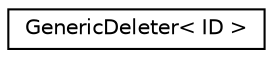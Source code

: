 digraph "Graphical Class Hierarchy"
{
  edge [fontname="Helvetica",fontsize="10",labelfontname="Helvetica",labelfontsize="10"];
  node [fontname="Helvetica",fontsize="10",shape=record];
  rankdir="LR";
  Node0 [label="GenericDeleter\< ID \>",height=0.2,width=0.4,color="black", fillcolor="white", style="filled",URL="$struct_generic_deleter.html"];
}
